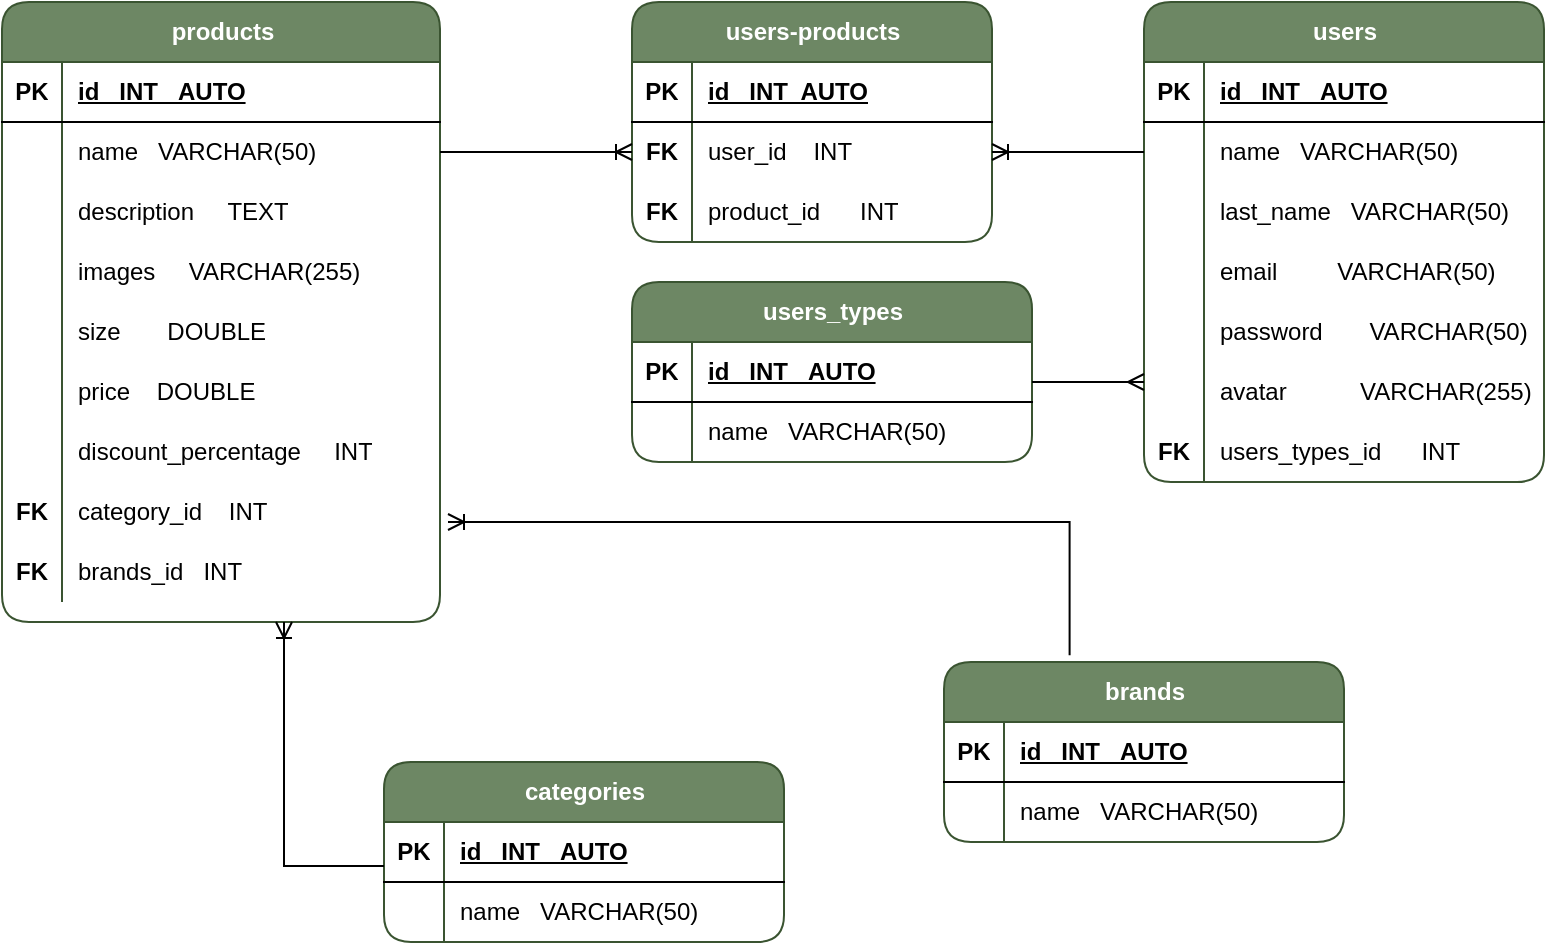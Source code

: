 <mxfile>
    <diagram name="Page-1" id="YdwG4cbzkO5ZW2OJGKdB">
        <mxGraphModel dx="746" dy="350" grid="1" gridSize="10" guides="1" tooltips="1" connect="1" arrows="1" fold="1" page="1" pageScale="1" pageWidth="827" pageHeight="1169" math="0" shadow="0">
            <root>
                <mxCell id="0"/>
                <mxCell id="1" parent="0"/>
                <mxCell id="FWlAzwUGBrvPfHqwhNHn-1" value="products" style="shape=table;startSize=30;container=1;collapsible=1;childLayout=tableLayout;fixedRows=1;rowLines=0;fontStyle=1;align=center;resizeLast=1;html=1;fillColor=#6d8764;strokeColor=#3A5431;fontColor=#ffffff;rounded=1;" parent="1" vertex="1">
                    <mxGeometry x="9" y="80" width="219" height="310" as="geometry"/>
                </mxCell>
                <mxCell id="FWlAzwUGBrvPfHqwhNHn-2" value="" style="shape=tableRow;horizontal=0;startSize=0;swimlaneHead=0;swimlaneBody=0;fillColor=none;collapsible=0;dropTarget=0;points=[[0,0.5],[1,0.5]];portConstraint=eastwest;top=0;left=0;right=0;bottom=1;rounded=1;" parent="FWlAzwUGBrvPfHqwhNHn-1" vertex="1">
                    <mxGeometry y="30" width="219" height="30" as="geometry"/>
                </mxCell>
                <mxCell id="FWlAzwUGBrvPfHqwhNHn-3" value="PK" style="shape=partialRectangle;connectable=0;fillColor=none;top=0;left=0;bottom=0;right=0;fontStyle=1;overflow=hidden;whiteSpace=wrap;html=1;rounded=1;" parent="FWlAzwUGBrvPfHqwhNHn-2" vertex="1">
                    <mxGeometry width="30" height="30" as="geometry">
                        <mxRectangle width="30" height="30" as="alternateBounds"/>
                    </mxGeometry>
                </mxCell>
                <mxCell id="FWlAzwUGBrvPfHqwhNHn-4" value="id&amp;nbsp; &amp;nbsp;INT&amp;nbsp; &amp;nbsp;AUTO" style="shape=partialRectangle;connectable=0;fillColor=none;top=0;left=0;bottom=0;right=0;align=left;spacingLeft=6;fontStyle=5;overflow=hidden;whiteSpace=wrap;html=1;rounded=1;" parent="FWlAzwUGBrvPfHqwhNHn-2" vertex="1">
                    <mxGeometry x="30" width="189" height="30" as="geometry">
                        <mxRectangle width="189" height="30" as="alternateBounds"/>
                    </mxGeometry>
                </mxCell>
                <mxCell id="FWlAzwUGBrvPfHqwhNHn-5" value="" style="shape=tableRow;horizontal=0;startSize=0;swimlaneHead=0;swimlaneBody=0;fillColor=none;collapsible=0;dropTarget=0;points=[[0,0.5],[1,0.5]];portConstraint=eastwest;top=0;left=0;right=0;bottom=0;rounded=1;" parent="FWlAzwUGBrvPfHqwhNHn-1" vertex="1">
                    <mxGeometry y="60" width="219" height="30" as="geometry"/>
                </mxCell>
                <mxCell id="FWlAzwUGBrvPfHqwhNHn-6" value="" style="shape=partialRectangle;connectable=0;fillColor=none;top=0;left=0;bottom=0;right=0;editable=1;overflow=hidden;whiteSpace=wrap;html=1;rounded=1;" parent="FWlAzwUGBrvPfHqwhNHn-5" vertex="1">
                    <mxGeometry width="30" height="30" as="geometry">
                        <mxRectangle width="30" height="30" as="alternateBounds"/>
                    </mxGeometry>
                </mxCell>
                <mxCell id="FWlAzwUGBrvPfHqwhNHn-7" value="name&amp;nbsp; &amp;nbsp;VARCHAR(50)" style="shape=partialRectangle;connectable=0;fillColor=none;top=0;left=0;bottom=0;right=0;align=left;spacingLeft=6;overflow=hidden;whiteSpace=wrap;html=1;rounded=1;" parent="FWlAzwUGBrvPfHqwhNHn-5" vertex="1">
                    <mxGeometry x="30" width="189" height="30" as="geometry">
                        <mxRectangle width="189" height="30" as="alternateBounds"/>
                    </mxGeometry>
                </mxCell>
                <mxCell id="FWlAzwUGBrvPfHqwhNHn-8" value="" style="shape=tableRow;horizontal=0;startSize=0;swimlaneHead=0;swimlaneBody=0;fillColor=none;collapsible=0;dropTarget=0;points=[[0,0.5],[1,0.5]];portConstraint=eastwest;top=0;left=0;right=0;bottom=0;rounded=1;" parent="FWlAzwUGBrvPfHqwhNHn-1" vertex="1">
                    <mxGeometry y="90" width="219" height="30" as="geometry"/>
                </mxCell>
                <mxCell id="FWlAzwUGBrvPfHqwhNHn-9" value="" style="shape=partialRectangle;connectable=0;fillColor=none;top=0;left=0;bottom=0;right=0;editable=1;overflow=hidden;whiteSpace=wrap;html=1;rounded=1;" parent="FWlAzwUGBrvPfHqwhNHn-8" vertex="1">
                    <mxGeometry width="30" height="30" as="geometry">
                        <mxRectangle width="30" height="30" as="alternateBounds"/>
                    </mxGeometry>
                </mxCell>
                <mxCell id="FWlAzwUGBrvPfHqwhNHn-10" value="description&amp;nbsp; &amp;nbsp; &amp;nbsp;TEXT" style="shape=partialRectangle;connectable=0;fillColor=none;top=0;left=0;bottom=0;right=0;align=left;spacingLeft=6;overflow=hidden;whiteSpace=wrap;html=1;rounded=1;" parent="FWlAzwUGBrvPfHqwhNHn-8" vertex="1">
                    <mxGeometry x="30" width="189" height="30" as="geometry">
                        <mxRectangle width="189" height="30" as="alternateBounds"/>
                    </mxGeometry>
                </mxCell>
                <mxCell id="FWlAzwUGBrvPfHqwhNHn-11" value="" style="shape=tableRow;horizontal=0;startSize=0;swimlaneHead=0;swimlaneBody=0;fillColor=none;collapsible=0;dropTarget=0;points=[[0,0.5],[1,0.5]];portConstraint=eastwest;top=0;left=0;right=0;bottom=0;rounded=1;" parent="FWlAzwUGBrvPfHqwhNHn-1" vertex="1">
                    <mxGeometry y="120" width="219" height="30" as="geometry"/>
                </mxCell>
                <mxCell id="FWlAzwUGBrvPfHqwhNHn-12" value="" style="shape=partialRectangle;connectable=0;fillColor=none;top=0;left=0;bottom=0;right=0;editable=1;overflow=hidden;whiteSpace=wrap;html=1;rounded=1;" parent="FWlAzwUGBrvPfHqwhNHn-11" vertex="1">
                    <mxGeometry width="30" height="30" as="geometry">
                        <mxRectangle width="30" height="30" as="alternateBounds"/>
                    </mxGeometry>
                </mxCell>
                <mxCell id="FWlAzwUGBrvPfHqwhNHn-13" value="images&amp;nbsp; &amp;nbsp; &amp;nbsp;VARCHAR(255)" style="shape=partialRectangle;connectable=0;fillColor=none;top=0;left=0;bottom=0;right=0;align=left;spacingLeft=6;overflow=hidden;whiteSpace=wrap;html=1;rounded=1;" parent="FWlAzwUGBrvPfHqwhNHn-11" vertex="1">
                    <mxGeometry x="30" width="189" height="30" as="geometry">
                        <mxRectangle width="189" height="30" as="alternateBounds"/>
                    </mxGeometry>
                </mxCell>
                <mxCell id="FWlAzwUGBrvPfHqwhNHn-17" value="" style="shape=tableRow;horizontal=0;startSize=0;swimlaneHead=0;swimlaneBody=0;fillColor=none;collapsible=0;dropTarget=0;points=[[0,0.5],[1,0.5]];portConstraint=eastwest;top=0;left=0;right=0;bottom=0;rounded=1;" parent="FWlAzwUGBrvPfHqwhNHn-1" vertex="1">
                    <mxGeometry y="150" width="219" height="30" as="geometry"/>
                </mxCell>
                <mxCell id="FWlAzwUGBrvPfHqwhNHn-18" value="" style="shape=partialRectangle;connectable=0;fillColor=none;top=0;left=0;bottom=0;right=0;editable=1;overflow=hidden;whiteSpace=wrap;html=1;rounded=1;" parent="FWlAzwUGBrvPfHqwhNHn-17" vertex="1">
                    <mxGeometry width="30" height="30" as="geometry">
                        <mxRectangle width="30" height="30" as="alternateBounds"/>
                    </mxGeometry>
                </mxCell>
                <mxCell id="FWlAzwUGBrvPfHqwhNHn-19" value="size&amp;nbsp; &amp;nbsp; &amp;nbsp; &amp;nbsp;DOUBLE" style="shape=partialRectangle;connectable=0;fillColor=none;top=0;left=0;bottom=0;right=0;align=left;spacingLeft=6;overflow=hidden;whiteSpace=wrap;html=1;rounded=1;" parent="FWlAzwUGBrvPfHqwhNHn-17" vertex="1">
                    <mxGeometry x="30" width="189" height="30" as="geometry">
                        <mxRectangle width="189" height="30" as="alternateBounds"/>
                    </mxGeometry>
                </mxCell>
                <mxCell id="FWlAzwUGBrvPfHqwhNHn-48" value="" style="shape=tableRow;horizontal=0;startSize=0;swimlaneHead=0;swimlaneBody=0;fillColor=none;collapsible=0;dropTarget=0;points=[[0,0.5],[1,0.5]];portConstraint=eastwest;top=0;left=0;right=0;bottom=0;rounded=1;" parent="FWlAzwUGBrvPfHqwhNHn-1" vertex="1">
                    <mxGeometry y="180" width="219" height="30" as="geometry"/>
                </mxCell>
                <mxCell id="FWlAzwUGBrvPfHqwhNHn-49" value="" style="shape=partialRectangle;connectable=0;fillColor=none;top=0;left=0;bottom=0;right=0;editable=1;overflow=hidden;whiteSpace=wrap;html=1;rounded=1;" parent="FWlAzwUGBrvPfHqwhNHn-48" vertex="1">
                    <mxGeometry width="30" height="30" as="geometry">
                        <mxRectangle width="30" height="30" as="alternateBounds"/>
                    </mxGeometry>
                </mxCell>
                <mxCell id="FWlAzwUGBrvPfHqwhNHn-50" value="price&amp;nbsp; &amp;nbsp; DOUBLE" style="shape=partialRectangle;connectable=0;fillColor=none;top=0;left=0;bottom=0;right=0;align=left;spacingLeft=6;overflow=hidden;whiteSpace=wrap;html=1;rounded=1;" parent="FWlAzwUGBrvPfHqwhNHn-48" vertex="1">
                    <mxGeometry x="30" width="189" height="30" as="geometry">
                        <mxRectangle width="189" height="30" as="alternateBounds"/>
                    </mxGeometry>
                </mxCell>
                <mxCell id="FWlAzwUGBrvPfHqwhNHn-130" value="" style="shape=tableRow;horizontal=0;startSize=0;swimlaneHead=0;swimlaneBody=0;fillColor=none;collapsible=0;dropTarget=0;points=[[0,0.5],[1,0.5]];portConstraint=eastwest;top=0;left=0;right=0;bottom=0;rounded=1;" parent="FWlAzwUGBrvPfHqwhNHn-1" vertex="1">
                    <mxGeometry y="210" width="219" height="30" as="geometry"/>
                </mxCell>
                <mxCell id="FWlAzwUGBrvPfHqwhNHn-131" value="" style="shape=partialRectangle;connectable=0;fillColor=none;top=0;left=0;bottom=0;right=0;editable=1;overflow=hidden;whiteSpace=wrap;html=1;rounded=1;" parent="FWlAzwUGBrvPfHqwhNHn-130" vertex="1">
                    <mxGeometry width="30" height="30" as="geometry">
                        <mxRectangle width="30" height="30" as="alternateBounds"/>
                    </mxGeometry>
                </mxCell>
                <mxCell id="FWlAzwUGBrvPfHqwhNHn-132" value="discount_percentage&amp;nbsp; &amp;nbsp; &amp;nbsp;INT" style="shape=partialRectangle;connectable=0;fillColor=none;top=0;left=0;bottom=0;right=0;align=left;spacingLeft=6;overflow=hidden;whiteSpace=wrap;html=1;rounded=1;" parent="FWlAzwUGBrvPfHqwhNHn-130" vertex="1">
                    <mxGeometry x="30" width="189" height="30" as="geometry">
                        <mxRectangle width="189" height="30" as="alternateBounds"/>
                    </mxGeometry>
                </mxCell>
                <mxCell id="FWlAzwUGBrvPfHqwhNHn-146" value="" style="shape=tableRow;horizontal=0;startSize=0;swimlaneHead=0;swimlaneBody=0;fillColor=none;collapsible=0;dropTarget=0;points=[[0,0.5],[1,0.5]];portConstraint=eastwest;top=0;left=0;right=0;bottom=0;rounded=1;" parent="FWlAzwUGBrvPfHqwhNHn-1" vertex="1">
                    <mxGeometry y="240" width="219" height="30" as="geometry"/>
                </mxCell>
                <mxCell id="FWlAzwUGBrvPfHqwhNHn-147" value="&lt;b&gt;FK&lt;/b&gt;" style="shape=partialRectangle;connectable=0;fillColor=none;top=0;left=0;bottom=0;right=0;editable=1;overflow=hidden;whiteSpace=wrap;html=1;rounded=1;" parent="FWlAzwUGBrvPfHqwhNHn-146" vertex="1">
                    <mxGeometry width="30" height="30" as="geometry">
                        <mxRectangle width="30" height="30" as="alternateBounds"/>
                    </mxGeometry>
                </mxCell>
                <mxCell id="FWlAzwUGBrvPfHqwhNHn-148" value="category_id&amp;nbsp; &amp;nbsp; INT" style="shape=partialRectangle;connectable=0;fillColor=none;top=0;left=0;bottom=0;right=0;align=left;spacingLeft=6;overflow=hidden;whiteSpace=wrap;html=1;rounded=1;" parent="FWlAzwUGBrvPfHqwhNHn-146" vertex="1">
                    <mxGeometry x="30" width="189" height="30" as="geometry">
                        <mxRectangle width="189" height="30" as="alternateBounds"/>
                    </mxGeometry>
                </mxCell>
                <mxCell id="FWlAzwUGBrvPfHqwhNHn-76" value="" style="shape=tableRow;horizontal=0;startSize=0;swimlaneHead=0;swimlaneBody=0;fillColor=none;collapsible=0;dropTarget=0;points=[[0,0.5],[1,0.5]];portConstraint=eastwest;top=0;left=0;right=0;bottom=0;rounded=1;" parent="FWlAzwUGBrvPfHqwhNHn-1" vertex="1">
                    <mxGeometry y="270" width="219" height="30" as="geometry"/>
                </mxCell>
                <mxCell id="FWlAzwUGBrvPfHqwhNHn-77" value="&lt;b&gt;FK&lt;/b&gt;" style="shape=partialRectangle;connectable=0;fillColor=none;top=0;left=0;bottom=0;right=0;editable=1;overflow=hidden;whiteSpace=wrap;html=1;rounded=1;" parent="FWlAzwUGBrvPfHqwhNHn-76" vertex="1">
                    <mxGeometry width="30" height="30" as="geometry">
                        <mxRectangle width="30" height="30" as="alternateBounds"/>
                    </mxGeometry>
                </mxCell>
                <mxCell id="FWlAzwUGBrvPfHqwhNHn-78" value="brands_id&amp;nbsp; &amp;nbsp;INT" style="shape=partialRectangle;connectable=0;fillColor=none;top=0;left=0;bottom=0;right=0;align=left;spacingLeft=6;overflow=hidden;whiteSpace=wrap;html=1;rounded=1;" parent="FWlAzwUGBrvPfHqwhNHn-76" vertex="1">
                    <mxGeometry x="30" width="189" height="30" as="geometry">
                        <mxRectangle width="189" height="30" as="alternateBounds"/>
                    </mxGeometry>
                </mxCell>
                <mxCell id="FWlAzwUGBrvPfHqwhNHn-23" value="users" style="shape=table;startSize=30;container=1;collapsible=1;childLayout=tableLayout;fixedRows=1;rowLines=0;fontStyle=1;align=center;resizeLast=1;html=1;fillColor=#6d8764;strokeColor=#3A5431;fontColor=#ffffff;rounded=1;" parent="1" vertex="1">
                    <mxGeometry x="580" y="80" width="200" height="240" as="geometry"/>
                </mxCell>
                <mxCell id="FWlAzwUGBrvPfHqwhNHn-24" value="" style="shape=tableRow;horizontal=0;startSize=0;swimlaneHead=0;swimlaneBody=0;fillColor=none;collapsible=0;dropTarget=0;points=[[0,0.5],[1,0.5]];portConstraint=eastwest;top=0;left=0;right=0;bottom=1;rounded=1;" parent="FWlAzwUGBrvPfHqwhNHn-23" vertex="1">
                    <mxGeometry y="30" width="200" height="30" as="geometry"/>
                </mxCell>
                <mxCell id="FWlAzwUGBrvPfHqwhNHn-25" value="PK" style="shape=partialRectangle;connectable=0;fillColor=none;top=0;left=0;bottom=0;right=0;fontStyle=1;overflow=hidden;whiteSpace=wrap;html=1;rounded=1;" parent="FWlAzwUGBrvPfHqwhNHn-24" vertex="1">
                    <mxGeometry width="30" height="30" as="geometry">
                        <mxRectangle width="30" height="30" as="alternateBounds"/>
                    </mxGeometry>
                </mxCell>
                <mxCell id="FWlAzwUGBrvPfHqwhNHn-26" value="id&amp;nbsp; &amp;nbsp;INT&amp;nbsp; &amp;nbsp;AUTO" style="shape=partialRectangle;connectable=0;fillColor=none;top=0;left=0;bottom=0;right=0;align=left;spacingLeft=6;fontStyle=5;overflow=hidden;whiteSpace=wrap;html=1;rounded=1;" parent="FWlAzwUGBrvPfHqwhNHn-24" vertex="1">
                    <mxGeometry x="30" width="170" height="30" as="geometry">
                        <mxRectangle width="170" height="30" as="alternateBounds"/>
                    </mxGeometry>
                </mxCell>
                <mxCell id="FWlAzwUGBrvPfHqwhNHn-27" value="" style="shape=tableRow;horizontal=0;startSize=0;swimlaneHead=0;swimlaneBody=0;fillColor=none;collapsible=0;dropTarget=0;points=[[0,0.5],[1,0.5]];portConstraint=eastwest;top=0;left=0;right=0;bottom=0;rounded=1;" parent="FWlAzwUGBrvPfHqwhNHn-23" vertex="1">
                    <mxGeometry y="60" width="200" height="30" as="geometry"/>
                </mxCell>
                <mxCell id="FWlAzwUGBrvPfHqwhNHn-28" value="" style="shape=partialRectangle;connectable=0;fillColor=none;top=0;left=0;bottom=0;right=0;editable=1;overflow=hidden;whiteSpace=wrap;html=1;rounded=1;" parent="FWlAzwUGBrvPfHqwhNHn-27" vertex="1">
                    <mxGeometry width="30" height="30" as="geometry">
                        <mxRectangle width="30" height="30" as="alternateBounds"/>
                    </mxGeometry>
                </mxCell>
                <mxCell id="FWlAzwUGBrvPfHqwhNHn-29" value="name&amp;nbsp; &amp;nbsp;VARCHAR(50)" style="shape=partialRectangle;connectable=0;fillColor=none;top=0;left=0;bottom=0;right=0;align=left;spacingLeft=6;overflow=hidden;whiteSpace=wrap;html=1;rounded=1;" parent="FWlAzwUGBrvPfHqwhNHn-27" vertex="1">
                    <mxGeometry x="30" width="170" height="30" as="geometry">
                        <mxRectangle width="170" height="30" as="alternateBounds"/>
                    </mxGeometry>
                </mxCell>
                <mxCell id="FWlAzwUGBrvPfHqwhNHn-30" value="" style="shape=tableRow;horizontal=0;startSize=0;swimlaneHead=0;swimlaneBody=0;fillColor=none;collapsible=0;dropTarget=0;points=[[0,0.5],[1,0.5]];portConstraint=eastwest;top=0;left=0;right=0;bottom=0;rounded=1;" parent="FWlAzwUGBrvPfHqwhNHn-23" vertex="1">
                    <mxGeometry y="90" width="200" height="30" as="geometry"/>
                </mxCell>
                <mxCell id="FWlAzwUGBrvPfHqwhNHn-31" value="" style="shape=partialRectangle;connectable=0;fillColor=none;top=0;left=0;bottom=0;right=0;editable=1;overflow=hidden;whiteSpace=wrap;html=1;rounded=1;" parent="FWlAzwUGBrvPfHqwhNHn-30" vertex="1">
                    <mxGeometry width="30" height="30" as="geometry">
                        <mxRectangle width="30" height="30" as="alternateBounds"/>
                    </mxGeometry>
                </mxCell>
                <mxCell id="FWlAzwUGBrvPfHqwhNHn-32" value="last_name&amp;nbsp; &amp;nbsp;VARCHAR(50)" style="shape=partialRectangle;connectable=0;fillColor=none;top=0;left=0;bottom=0;right=0;align=left;spacingLeft=6;overflow=hidden;whiteSpace=wrap;html=1;rounded=1;" parent="FWlAzwUGBrvPfHqwhNHn-30" vertex="1">
                    <mxGeometry x="30" width="170" height="30" as="geometry">
                        <mxRectangle width="170" height="30" as="alternateBounds"/>
                    </mxGeometry>
                </mxCell>
                <mxCell id="FWlAzwUGBrvPfHqwhNHn-33" value="" style="shape=tableRow;horizontal=0;startSize=0;swimlaneHead=0;swimlaneBody=0;fillColor=none;collapsible=0;dropTarget=0;points=[[0,0.5],[1,0.5]];portConstraint=eastwest;top=0;left=0;right=0;bottom=0;rounded=1;" parent="FWlAzwUGBrvPfHqwhNHn-23" vertex="1">
                    <mxGeometry y="120" width="200" height="30" as="geometry"/>
                </mxCell>
                <mxCell id="FWlAzwUGBrvPfHqwhNHn-34" value="" style="shape=partialRectangle;connectable=0;fillColor=none;top=0;left=0;bottom=0;right=0;editable=1;overflow=hidden;whiteSpace=wrap;html=1;rounded=1;" parent="FWlAzwUGBrvPfHqwhNHn-33" vertex="1">
                    <mxGeometry width="30" height="30" as="geometry">
                        <mxRectangle width="30" height="30" as="alternateBounds"/>
                    </mxGeometry>
                </mxCell>
                <mxCell id="FWlAzwUGBrvPfHqwhNHn-35" value="email&amp;nbsp; &amp;nbsp; &amp;nbsp; &amp;nbsp; &amp;nbsp;VARCHAR(50)" style="shape=partialRectangle;connectable=0;fillColor=none;top=0;left=0;bottom=0;right=0;align=left;spacingLeft=6;overflow=hidden;whiteSpace=wrap;html=1;rounded=1;" parent="FWlAzwUGBrvPfHqwhNHn-33" vertex="1">
                    <mxGeometry x="30" width="170" height="30" as="geometry">
                        <mxRectangle width="170" height="30" as="alternateBounds"/>
                    </mxGeometry>
                </mxCell>
                <mxCell id="FWlAzwUGBrvPfHqwhNHn-36" value="" style="shape=tableRow;horizontal=0;startSize=0;swimlaneHead=0;swimlaneBody=0;fillColor=none;collapsible=0;dropTarget=0;points=[[0,0.5],[1,0.5]];portConstraint=eastwest;top=0;left=0;right=0;bottom=0;rounded=1;" parent="FWlAzwUGBrvPfHqwhNHn-23" vertex="1">
                    <mxGeometry y="150" width="200" height="30" as="geometry"/>
                </mxCell>
                <mxCell id="FWlAzwUGBrvPfHqwhNHn-37" value="" style="shape=partialRectangle;connectable=0;fillColor=none;top=0;left=0;bottom=0;right=0;editable=1;overflow=hidden;whiteSpace=wrap;html=1;rounded=1;" parent="FWlAzwUGBrvPfHqwhNHn-36" vertex="1">
                    <mxGeometry width="30" height="30" as="geometry">
                        <mxRectangle width="30" height="30" as="alternateBounds"/>
                    </mxGeometry>
                </mxCell>
                <mxCell id="FWlAzwUGBrvPfHqwhNHn-38" value="password&amp;nbsp; &amp;nbsp; &amp;nbsp; &amp;nbsp;VARCHAR(50)" style="shape=partialRectangle;connectable=0;fillColor=none;top=0;left=0;bottom=0;right=0;align=left;spacingLeft=6;overflow=hidden;whiteSpace=wrap;html=1;rounded=1;" parent="FWlAzwUGBrvPfHqwhNHn-36" vertex="1">
                    <mxGeometry x="30" width="170" height="30" as="geometry">
                        <mxRectangle width="170" height="30" as="alternateBounds"/>
                    </mxGeometry>
                </mxCell>
                <mxCell id="FWlAzwUGBrvPfHqwhNHn-42" value="" style="shape=tableRow;horizontal=0;startSize=0;swimlaneHead=0;swimlaneBody=0;fillColor=none;collapsible=0;dropTarget=0;points=[[0,0.5],[1,0.5]];portConstraint=eastwest;top=0;left=0;right=0;bottom=0;rounded=1;" parent="FWlAzwUGBrvPfHqwhNHn-23" vertex="1">
                    <mxGeometry y="180" width="200" height="30" as="geometry"/>
                </mxCell>
                <mxCell id="FWlAzwUGBrvPfHqwhNHn-43" value="" style="shape=partialRectangle;connectable=0;fillColor=none;top=0;left=0;bottom=0;right=0;editable=1;overflow=hidden;whiteSpace=wrap;html=1;rounded=1;" parent="FWlAzwUGBrvPfHqwhNHn-42" vertex="1">
                    <mxGeometry width="30" height="30" as="geometry">
                        <mxRectangle width="30" height="30" as="alternateBounds"/>
                    </mxGeometry>
                </mxCell>
                <mxCell id="FWlAzwUGBrvPfHqwhNHn-44" value="avatar&amp;nbsp; &amp;nbsp; &amp;nbsp; &amp;nbsp; &amp;nbsp; &amp;nbsp;VARCHAR(255)" style="shape=partialRectangle;connectable=0;fillColor=none;top=0;left=0;bottom=0;right=0;align=left;spacingLeft=6;overflow=hidden;whiteSpace=wrap;html=1;rounded=1;" parent="FWlAzwUGBrvPfHqwhNHn-42" vertex="1">
                    <mxGeometry x="30" width="170" height="30" as="geometry">
                        <mxRectangle width="170" height="30" as="alternateBounds"/>
                    </mxGeometry>
                </mxCell>
                <mxCell id="FWlAzwUGBrvPfHqwhNHn-157" value="" style="shape=tableRow;horizontal=0;startSize=0;swimlaneHead=0;swimlaneBody=0;fillColor=none;collapsible=0;dropTarget=0;points=[[0,0.5],[1,0.5]];portConstraint=eastwest;top=0;left=0;right=0;bottom=0;rounded=1;" parent="FWlAzwUGBrvPfHqwhNHn-23" vertex="1">
                    <mxGeometry y="210" width="200" height="30" as="geometry"/>
                </mxCell>
                <mxCell id="FWlAzwUGBrvPfHqwhNHn-158" value="&lt;b&gt;FK&lt;/b&gt;" style="shape=partialRectangle;connectable=0;fillColor=none;top=0;left=0;bottom=0;right=0;editable=1;overflow=hidden;whiteSpace=wrap;html=1;rounded=1;" parent="FWlAzwUGBrvPfHqwhNHn-157" vertex="1">
                    <mxGeometry width="30" height="30" as="geometry">
                        <mxRectangle width="30" height="30" as="alternateBounds"/>
                    </mxGeometry>
                </mxCell>
                <mxCell id="FWlAzwUGBrvPfHqwhNHn-159" value="users_types_id&amp;nbsp; &amp;nbsp; &amp;nbsp; INT" style="shape=partialRectangle;connectable=0;fillColor=none;top=0;left=0;bottom=0;right=0;align=left;spacingLeft=6;overflow=hidden;whiteSpace=wrap;html=1;rounded=1;" parent="FWlAzwUGBrvPfHqwhNHn-157" vertex="1">
                    <mxGeometry x="30" width="170" height="30" as="geometry">
                        <mxRectangle width="170" height="30" as="alternateBounds"/>
                    </mxGeometry>
                </mxCell>
                <mxCell id="FWlAzwUGBrvPfHqwhNHn-51" value="users-products" style="shape=table;startSize=30;container=1;collapsible=1;childLayout=tableLayout;fixedRows=1;rowLines=0;fontStyle=1;align=center;resizeLast=1;html=1;fillColor=#6d8764;strokeColor=#3A5431;fontColor=#ffffff;rounded=1;" parent="1" vertex="1">
                    <mxGeometry x="324" y="80" width="180" height="120" as="geometry">
                        <mxRectangle x="340" y="80" width="130" height="30" as="alternateBounds"/>
                    </mxGeometry>
                </mxCell>
                <mxCell id="FWlAzwUGBrvPfHqwhNHn-52" value="" style="shape=tableRow;horizontal=0;startSize=0;swimlaneHead=0;swimlaneBody=0;fillColor=none;collapsible=0;dropTarget=0;points=[[0,0.5],[1,0.5]];portConstraint=eastwest;top=0;left=0;right=0;bottom=1;rounded=1;" parent="FWlAzwUGBrvPfHqwhNHn-51" vertex="1">
                    <mxGeometry y="30" width="180" height="30" as="geometry"/>
                </mxCell>
                <mxCell id="FWlAzwUGBrvPfHqwhNHn-53" value="PK" style="shape=partialRectangle;connectable=0;fillColor=none;top=0;left=0;bottom=0;right=0;fontStyle=1;overflow=hidden;whiteSpace=wrap;html=1;rounded=1;" parent="FWlAzwUGBrvPfHqwhNHn-52" vertex="1">
                    <mxGeometry width="30" height="30" as="geometry">
                        <mxRectangle width="30" height="30" as="alternateBounds"/>
                    </mxGeometry>
                </mxCell>
                <mxCell id="FWlAzwUGBrvPfHqwhNHn-54" value="id&amp;nbsp; &amp;nbsp;INT&amp;nbsp; AUTO" style="shape=partialRectangle;connectable=0;fillColor=none;top=0;left=0;bottom=0;right=0;align=left;spacingLeft=6;fontStyle=5;overflow=hidden;whiteSpace=wrap;html=1;rounded=1;" parent="FWlAzwUGBrvPfHqwhNHn-52" vertex="1">
                    <mxGeometry x="30" width="150" height="30" as="geometry">
                        <mxRectangle width="150" height="30" as="alternateBounds"/>
                    </mxGeometry>
                </mxCell>
                <mxCell id="FWlAzwUGBrvPfHqwhNHn-55" value="" style="shape=tableRow;horizontal=0;startSize=0;swimlaneHead=0;swimlaneBody=0;fillColor=none;collapsible=0;dropTarget=0;points=[[0,0.5],[1,0.5]];portConstraint=eastwest;top=0;left=0;right=0;bottom=0;rounded=1;" parent="FWlAzwUGBrvPfHqwhNHn-51" vertex="1">
                    <mxGeometry y="60" width="180" height="30" as="geometry"/>
                </mxCell>
                <mxCell id="FWlAzwUGBrvPfHqwhNHn-56" value="&lt;b&gt;FK&lt;/b&gt;" style="shape=partialRectangle;connectable=0;fillColor=none;top=0;left=0;bottom=0;right=0;editable=1;overflow=hidden;whiteSpace=wrap;html=1;rounded=1;" parent="FWlAzwUGBrvPfHqwhNHn-55" vertex="1">
                    <mxGeometry width="30" height="30" as="geometry">
                        <mxRectangle width="30" height="30" as="alternateBounds"/>
                    </mxGeometry>
                </mxCell>
                <mxCell id="FWlAzwUGBrvPfHqwhNHn-57" value="user_id&amp;nbsp; &amp;nbsp; INT" style="shape=partialRectangle;connectable=0;fillColor=none;top=0;left=0;bottom=0;right=0;align=left;spacingLeft=6;overflow=hidden;whiteSpace=wrap;html=1;rounded=1;" parent="FWlAzwUGBrvPfHqwhNHn-55" vertex="1">
                    <mxGeometry x="30" width="150" height="30" as="geometry">
                        <mxRectangle width="150" height="30" as="alternateBounds"/>
                    </mxGeometry>
                </mxCell>
                <mxCell id="FWlAzwUGBrvPfHqwhNHn-58" value="" style="shape=tableRow;horizontal=0;startSize=0;swimlaneHead=0;swimlaneBody=0;fillColor=none;collapsible=0;dropTarget=0;points=[[0,0.5],[1,0.5]];portConstraint=eastwest;top=0;left=0;right=0;bottom=0;rounded=1;" parent="FWlAzwUGBrvPfHqwhNHn-51" vertex="1">
                    <mxGeometry y="90" width="180" height="30" as="geometry"/>
                </mxCell>
                <mxCell id="FWlAzwUGBrvPfHqwhNHn-59" value="&lt;b&gt;FK&lt;/b&gt;" style="shape=partialRectangle;connectable=0;fillColor=none;top=0;left=0;bottom=0;right=0;editable=1;overflow=hidden;whiteSpace=wrap;html=1;rounded=1;" parent="FWlAzwUGBrvPfHqwhNHn-58" vertex="1">
                    <mxGeometry width="30" height="30" as="geometry">
                        <mxRectangle width="30" height="30" as="alternateBounds"/>
                    </mxGeometry>
                </mxCell>
                <mxCell id="FWlAzwUGBrvPfHqwhNHn-60" value="product_id&amp;nbsp; &amp;nbsp; &amp;nbsp; INT" style="shape=partialRectangle;connectable=0;fillColor=none;top=0;left=0;bottom=0;right=0;align=left;spacingLeft=6;overflow=hidden;whiteSpace=wrap;html=1;rounded=1;" parent="FWlAzwUGBrvPfHqwhNHn-58" vertex="1">
                    <mxGeometry x="30" width="150" height="30" as="geometry">
                        <mxRectangle width="150" height="30" as="alternateBounds"/>
                    </mxGeometry>
                </mxCell>
                <mxCell id="FWlAzwUGBrvPfHqwhNHn-79" value="" style="edgeStyle=entityRelationEdgeStyle;fontSize=12;html=1;endArrow=ERoneToMany;rounded=1;entryX=0;entryY=0.5;entryDx=0;entryDy=0;exitX=1;exitY=0.5;exitDx=0;exitDy=0;" parent="1" source="FWlAzwUGBrvPfHqwhNHn-5" target="FWlAzwUGBrvPfHqwhNHn-55" edge="1">
                    <mxGeometry width="100" height="100" relative="1" as="geometry">
                        <mxPoint x="230" y="170" as="sourcePoint"/>
                        <mxPoint x="324" y="140" as="targetPoint"/>
                    </mxGeometry>
                </mxCell>
                <mxCell id="FWlAzwUGBrvPfHqwhNHn-108" value="categories" style="shape=table;startSize=30;container=1;collapsible=1;childLayout=tableLayout;fixedRows=1;rowLines=0;fontStyle=1;align=center;resizeLast=1;html=1;fillColor=#6d8764;strokeColor=#3A5431;fontColor=#ffffff;rounded=1;" parent="1" vertex="1">
                    <mxGeometry x="200" y="460" width="200" height="90" as="geometry"/>
                </mxCell>
                <mxCell id="FWlAzwUGBrvPfHqwhNHn-109" value="" style="shape=tableRow;horizontal=0;startSize=0;swimlaneHead=0;swimlaneBody=0;fillColor=none;collapsible=0;dropTarget=0;points=[[0,0.5],[1,0.5]];portConstraint=eastwest;top=0;left=0;right=0;bottom=1;rounded=1;" parent="FWlAzwUGBrvPfHqwhNHn-108" vertex="1">
                    <mxGeometry y="30" width="200" height="30" as="geometry"/>
                </mxCell>
                <mxCell id="FWlAzwUGBrvPfHqwhNHn-110" value="PK" style="shape=partialRectangle;connectable=0;fillColor=none;top=0;left=0;bottom=0;right=0;fontStyle=1;overflow=hidden;whiteSpace=wrap;html=1;rounded=1;" parent="FWlAzwUGBrvPfHqwhNHn-109" vertex="1">
                    <mxGeometry width="30" height="30" as="geometry">
                        <mxRectangle width="30" height="30" as="alternateBounds"/>
                    </mxGeometry>
                </mxCell>
                <mxCell id="FWlAzwUGBrvPfHqwhNHn-111" value="id&amp;nbsp; &amp;nbsp;INT&amp;nbsp; &amp;nbsp;AUTO" style="shape=partialRectangle;connectable=0;fillColor=none;top=0;left=0;bottom=0;right=0;align=left;spacingLeft=6;fontStyle=5;overflow=hidden;whiteSpace=wrap;html=1;rounded=1;" parent="FWlAzwUGBrvPfHqwhNHn-109" vertex="1">
                    <mxGeometry x="30" width="170" height="30" as="geometry">
                        <mxRectangle width="170" height="30" as="alternateBounds"/>
                    </mxGeometry>
                </mxCell>
                <mxCell id="FWlAzwUGBrvPfHqwhNHn-112" value="" style="shape=tableRow;horizontal=0;startSize=0;swimlaneHead=0;swimlaneBody=0;fillColor=none;collapsible=0;dropTarget=0;points=[[0,0.5],[1,0.5]];portConstraint=eastwest;top=0;left=0;right=0;bottom=0;rounded=1;" parent="FWlAzwUGBrvPfHqwhNHn-108" vertex="1">
                    <mxGeometry y="60" width="200" height="30" as="geometry"/>
                </mxCell>
                <mxCell id="FWlAzwUGBrvPfHqwhNHn-113" value="" style="shape=partialRectangle;connectable=0;fillColor=none;top=0;left=0;bottom=0;right=0;editable=1;overflow=hidden;whiteSpace=wrap;html=1;rounded=1;" parent="FWlAzwUGBrvPfHqwhNHn-112" vertex="1">
                    <mxGeometry width="30" height="30" as="geometry">
                        <mxRectangle width="30" height="30" as="alternateBounds"/>
                    </mxGeometry>
                </mxCell>
                <mxCell id="FWlAzwUGBrvPfHqwhNHn-114" value="name&amp;nbsp; &amp;nbsp;VARCHAR(50)" style="shape=partialRectangle;connectable=0;fillColor=none;top=0;left=0;bottom=0;right=0;align=left;spacingLeft=6;overflow=hidden;whiteSpace=wrap;html=1;rounded=1;" parent="FWlAzwUGBrvPfHqwhNHn-112" vertex="1">
                    <mxGeometry x="30" width="170" height="30" as="geometry">
                        <mxRectangle width="170" height="30" as="alternateBounds"/>
                    </mxGeometry>
                </mxCell>
                <mxCell id="FWlAzwUGBrvPfHqwhNHn-133" value="brands" style="shape=table;startSize=30;container=1;collapsible=1;childLayout=tableLayout;fixedRows=1;rowLines=0;fontStyle=1;align=center;resizeLast=1;html=1;fillColor=#6d8764;strokeColor=#3A5431;fontColor=#ffffff;rounded=1;" parent="1" vertex="1">
                    <mxGeometry x="480" y="410" width="200" height="90" as="geometry"/>
                </mxCell>
                <mxCell id="FWlAzwUGBrvPfHqwhNHn-134" value="" style="shape=tableRow;horizontal=0;startSize=0;swimlaneHead=0;swimlaneBody=0;fillColor=none;collapsible=0;dropTarget=0;points=[[0,0.5],[1,0.5]];portConstraint=eastwest;top=0;left=0;right=0;bottom=1;rounded=1;" parent="FWlAzwUGBrvPfHqwhNHn-133" vertex="1">
                    <mxGeometry y="30" width="200" height="30" as="geometry"/>
                </mxCell>
                <mxCell id="FWlAzwUGBrvPfHqwhNHn-135" value="PK" style="shape=partialRectangle;connectable=0;fillColor=none;top=0;left=0;bottom=0;right=0;fontStyle=1;overflow=hidden;whiteSpace=wrap;html=1;rounded=1;" parent="FWlAzwUGBrvPfHqwhNHn-134" vertex="1">
                    <mxGeometry width="30" height="30" as="geometry">
                        <mxRectangle width="30" height="30" as="alternateBounds"/>
                    </mxGeometry>
                </mxCell>
                <mxCell id="FWlAzwUGBrvPfHqwhNHn-136" value="id&amp;nbsp; &amp;nbsp;INT&amp;nbsp; &amp;nbsp;AUTO" style="shape=partialRectangle;connectable=0;fillColor=none;top=0;left=0;bottom=0;right=0;align=left;spacingLeft=6;fontStyle=5;overflow=hidden;whiteSpace=wrap;html=1;rounded=1;" parent="FWlAzwUGBrvPfHqwhNHn-134" vertex="1">
                    <mxGeometry x="30" width="170" height="30" as="geometry">
                        <mxRectangle width="170" height="30" as="alternateBounds"/>
                    </mxGeometry>
                </mxCell>
                <mxCell id="FWlAzwUGBrvPfHqwhNHn-137" value="" style="shape=tableRow;horizontal=0;startSize=0;swimlaneHead=0;swimlaneBody=0;fillColor=none;collapsible=0;dropTarget=0;points=[[0,0.5],[1,0.5]];portConstraint=eastwest;top=0;left=0;right=0;bottom=0;rounded=1;" parent="FWlAzwUGBrvPfHqwhNHn-133" vertex="1">
                    <mxGeometry y="60" width="200" height="30" as="geometry"/>
                </mxCell>
                <mxCell id="FWlAzwUGBrvPfHqwhNHn-138" value="" style="shape=partialRectangle;connectable=0;fillColor=none;top=0;left=0;bottom=0;right=0;editable=1;overflow=hidden;whiteSpace=wrap;html=1;rounded=1;" parent="FWlAzwUGBrvPfHqwhNHn-137" vertex="1">
                    <mxGeometry width="30" height="30" as="geometry">
                        <mxRectangle width="30" height="30" as="alternateBounds"/>
                    </mxGeometry>
                </mxCell>
                <mxCell id="FWlAzwUGBrvPfHqwhNHn-139" value="name&amp;nbsp; &amp;nbsp;VARCHAR(50)" style="shape=partialRectangle;connectable=0;fillColor=none;top=0;left=0;bottom=0;right=0;align=left;spacingLeft=6;overflow=hidden;whiteSpace=wrap;html=1;rounded=1;" parent="FWlAzwUGBrvPfHqwhNHn-137" vertex="1">
                    <mxGeometry x="30" width="170" height="30" as="geometry">
                        <mxRectangle width="170" height="30" as="alternateBounds"/>
                    </mxGeometry>
                </mxCell>
                <mxCell id="FWlAzwUGBrvPfHqwhNHn-144" value="" style="edgeStyle=elbowEdgeStyle;fontSize=12;html=1;endArrow=ERoneToMany;rounded=0;" parent="1" edge="1">
                    <mxGeometry width="100" height="100" relative="1" as="geometry">
                        <mxPoint x="200" y="512" as="sourcePoint"/>
                        <mxPoint x="150" y="390" as="targetPoint"/>
                        <Array as="points">
                            <mxPoint x="150" y="442"/>
                        </Array>
                    </mxGeometry>
                </mxCell>
                <mxCell id="FWlAzwUGBrvPfHqwhNHn-145" value="" style="edgeStyle=elbowEdgeStyle;fontSize=12;html=1;endArrow=ERoneToMany;rounded=0;elbow=vertical;exitX=0.314;exitY=-0.038;exitDx=0;exitDy=0;exitPerimeter=0;" parent="1" source="FWlAzwUGBrvPfHqwhNHn-133" edge="1">
                    <mxGeometry width="100" height="100" relative="1" as="geometry">
                        <mxPoint x="360" y="320" as="sourcePoint"/>
                        <mxPoint x="232" y="340" as="targetPoint"/>
                        <Array as="points">
                            <mxPoint x="390" y="340"/>
                        </Array>
                    </mxGeometry>
                </mxCell>
                <mxCell id="FWlAzwUGBrvPfHqwhNHn-149" value="users_types" style="shape=table;startSize=30;container=1;collapsible=1;childLayout=tableLayout;fixedRows=1;rowLines=0;fontStyle=1;align=center;resizeLast=1;html=1;fillColor=#6d8764;strokeColor=#3A5431;fontColor=#ffffff;rounded=1;" parent="1" vertex="1">
                    <mxGeometry x="324" y="220" width="200" height="90" as="geometry"/>
                </mxCell>
                <mxCell id="FWlAzwUGBrvPfHqwhNHn-150" value="" style="shape=tableRow;horizontal=0;startSize=0;swimlaneHead=0;swimlaneBody=0;fillColor=none;collapsible=0;dropTarget=0;points=[[0,0.5],[1,0.5]];portConstraint=eastwest;top=0;left=0;right=0;bottom=1;rounded=1;" parent="FWlAzwUGBrvPfHqwhNHn-149" vertex="1">
                    <mxGeometry y="30" width="200" height="30" as="geometry"/>
                </mxCell>
                <mxCell id="FWlAzwUGBrvPfHqwhNHn-151" value="PK" style="shape=partialRectangle;connectable=0;fillColor=none;top=0;left=0;bottom=0;right=0;fontStyle=1;overflow=hidden;whiteSpace=wrap;html=1;rounded=1;" parent="FWlAzwUGBrvPfHqwhNHn-150" vertex="1">
                    <mxGeometry width="30" height="30" as="geometry">
                        <mxRectangle width="30" height="30" as="alternateBounds"/>
                    </mxGeometry>
                </mxCell>
                <mxCell id="FWlAzwUGBrvPfHqwhNHn-152" value="id&amp;nbsp; &amp;nbsp;INT&amp;nbsp; &amp;nbsp;AUTO" style="shape=partialRectangle;connectable=0;fillColor=none;top=0;left=0;bottom=0;right=0;align=left;spacingLeft=6;fontStyle=5;overflow=hidden;whiteSpace=wrap;html=1;rounded=1;" parent="FWlAzwUGBrvPfHqwhNHn-150" vertex="1">
                    <mxGeometry x="30" width="170" height="30" as="geometry">
                        <mxRectangle width="170" height="30" as="alternateBounds"/>
                    </mxGeometry>
                </mxCell>
                <mxCell id="FWlAzwUGBrvPfHqwhNHn-153" value="" style="shape=tableRow;horizontal=0;startSize=0;swimlaneHead=0;swimlaneBody=0;fillColor=none;collapsible=0;dropTarget=0;points=[[0,0.5],[1,0.5]];portConstraint=eastwest;top=0;left=0;right=0;bottom=0;rounded=1;" parent="FWlAzwUGBrvPfHqwhNHn-149" vertex="1">
                    <mxGeometry y="60" width="200" height="30" as="geometry"/>
                </mxCell>
                <mxCell id="FWlAzwUGBrvPfHqwhNHn-154" value="" style="shape=partialRectangle;connectable=0;fillColor=none;top=0;left=0;bottom=0;right=0;editable=1;overflow=hidden;whiteSpace=wrap;html=1;rounded=1;" parent="FWlAzwUGBrvPfHqwhNHn-153" vertex="1">
                    <mxGeometry width="30" height="30" as="geometry">
                        <mxRectangle width="30" height="30" as="alternateBounds"/>
                    </mxGeometry>
                </mxCell>
                <mxCell id="FWlAzwUGBrvPfHqwhNHn-155" value="name&amp;nbsp; &amp;nbsp;VARCHAR(50)" style="shape=partialRectangle;connectable=0;fillColor=none;top=0;left=0;bottom=0;right=0;align=left;spacingLeft=6;overflow=hidden;whiteSpace=wrap;html=1;rounded=1;" parent="FWlAzwUGBrvPfHqwhNHn-153" vertex="1">
                    <mxGeometry x="30" width="170" height="30" as="geometry">
                        <mxRectangle width="170" height="30" as="alternateBounds"/>
                    </mxGeometry>
                </mxCell>
                <mxCell id="FWlAzwUGBrvPfHqwhNHn-156" value="" style="edgeStyle=entityRelationEdgeStyle;fontSize=12;html=1;endArrow=ERmany;rounded=0;" parent="1" edge="1">
                    <mxGeometry width="100" height="100" relative="1" as="geometry">
                        <mxPoint x="524" y="270" as="sourcePoint"/>
                        <mxPoint x="580" y="270" as="targetPoint"/>
                    </mxGeometry>
                </mxCell>
                <mxCell id="FWlAzwUGBrvPfHqwhNHn-160" value="" style="edgeStyle=elbowEdgeStyle;fontSize=12;html=1;endArrow=ERoneToMany;rounded=0;elbow=vertical;exitX=0;exitY=0.5;exitDx=0;exitDy=0;entryX=1;entryY=0.5;entryDx=0;entryDy=0;" parent="1" source="FWlAzwUGBrvPfHqwhNHn-27" target="FWlAzwUGBrvPfHqwhNHn-55" edge="1">
                    <mxGeometry width="100" height="100" relative="1" as="geometry">
                        <mxPoint x="490" y="200" as="sourcePoint"/>
                        <mxPoint x="590" y="100" as="targetPoint"/>
                    </mxGeometry>
                </mxCell>
            </root>
        </mxGraphModel>
    </diagram>
</mxfile>